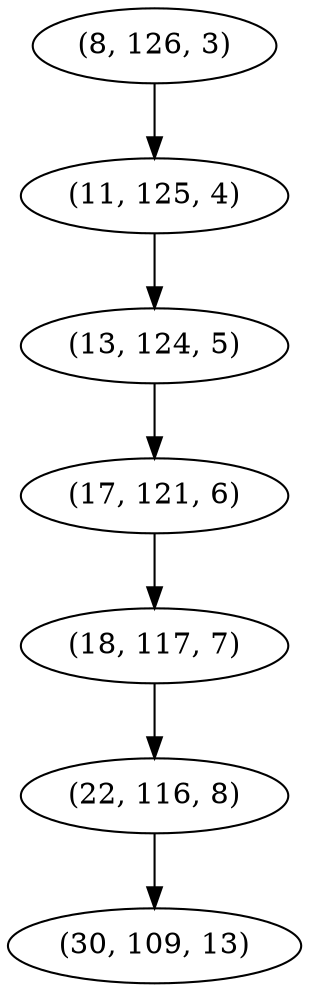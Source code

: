 digraph tree {
    "(8, 126, 3)";
    "(11, 125, 4)";
    "(13, 124, 5)";
    "(17, 121, 6)";
    "(18, 117, 7)";
    "(22, 116, 8)";
    "(30, 109, 13)";
    "(8, 126, 3)" -> "(11, 125, 4)";
    "(11, 125, 4)" -> "(13, 124, 5)";
    "(13, 124, 5)" -> "(17, 121, 6)";
    "(17, 121, 6)" -> "(18, 117, 7)";
    "(18, 117, 7)" -> "(22, 116, 8)";
    "(22, 116, 8)" -> "(30, 109, 13)";
}
